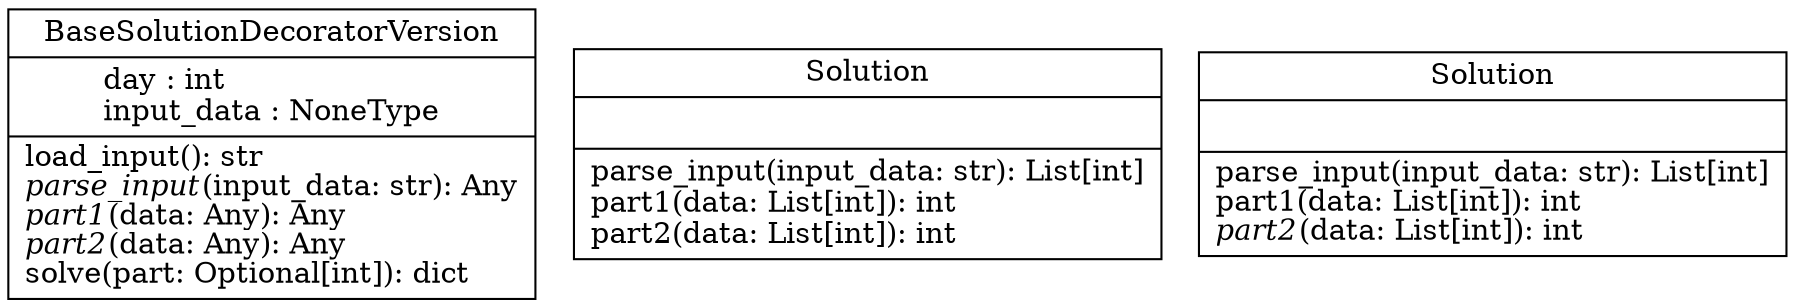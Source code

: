 digraph "classes" {
rankdir=BT
charset="utf-8"
"src.common.base_solution_decorator_version.BaseSolutionDecoratorVersion" [color="black", fontcolor="black", label=<{BaseSolutionDecoratorVersion|day : int<br ALIGN="LEFT"/>input_data : NoneType<br ALIGN="LEFT"/>|load_input(): str<br ALIGN="LEFT"/><I>parse_input</I>(input_data: str): Any<br ALIGN="LEFT"/><I>part1</I>(data: Any): Any<br ALIGN="LEFT"/><I>part2</I>(data: Any): Any<br ALIGN="LEFT"/>solve(part: Optional[int]): dict<br ALIGN="LEFT"/>}>, shape="record", style="solid"];
"src.day01.solution.Solution" [color="black", fontcolor="black", label=<{Solution|<br ALIGN="LEFT"/>|parse_input(input_data: str): List[int]<br ALIGN="LEFT"/>part1(data: List[int]): int<br ALIGN="LEFT"/>part2(data: List[int]): int<br ALIGN="LEFT"/>}>, shape="record", style="solid"];
"src.day02.solution.Solution" [color="black", fontcolor="black", label=<{Solution|<br ALIGN="LEFT"/>|parse_input(input_data: str): List[int]<br ALIGN="LEFT"/>part1(data: List[int]): int<br ALIGN="LEFT"/><I>part2</I>(data: List[int]): int<br ALIGN="LEFT"/>}>, shape="record", style="solid"];
}
